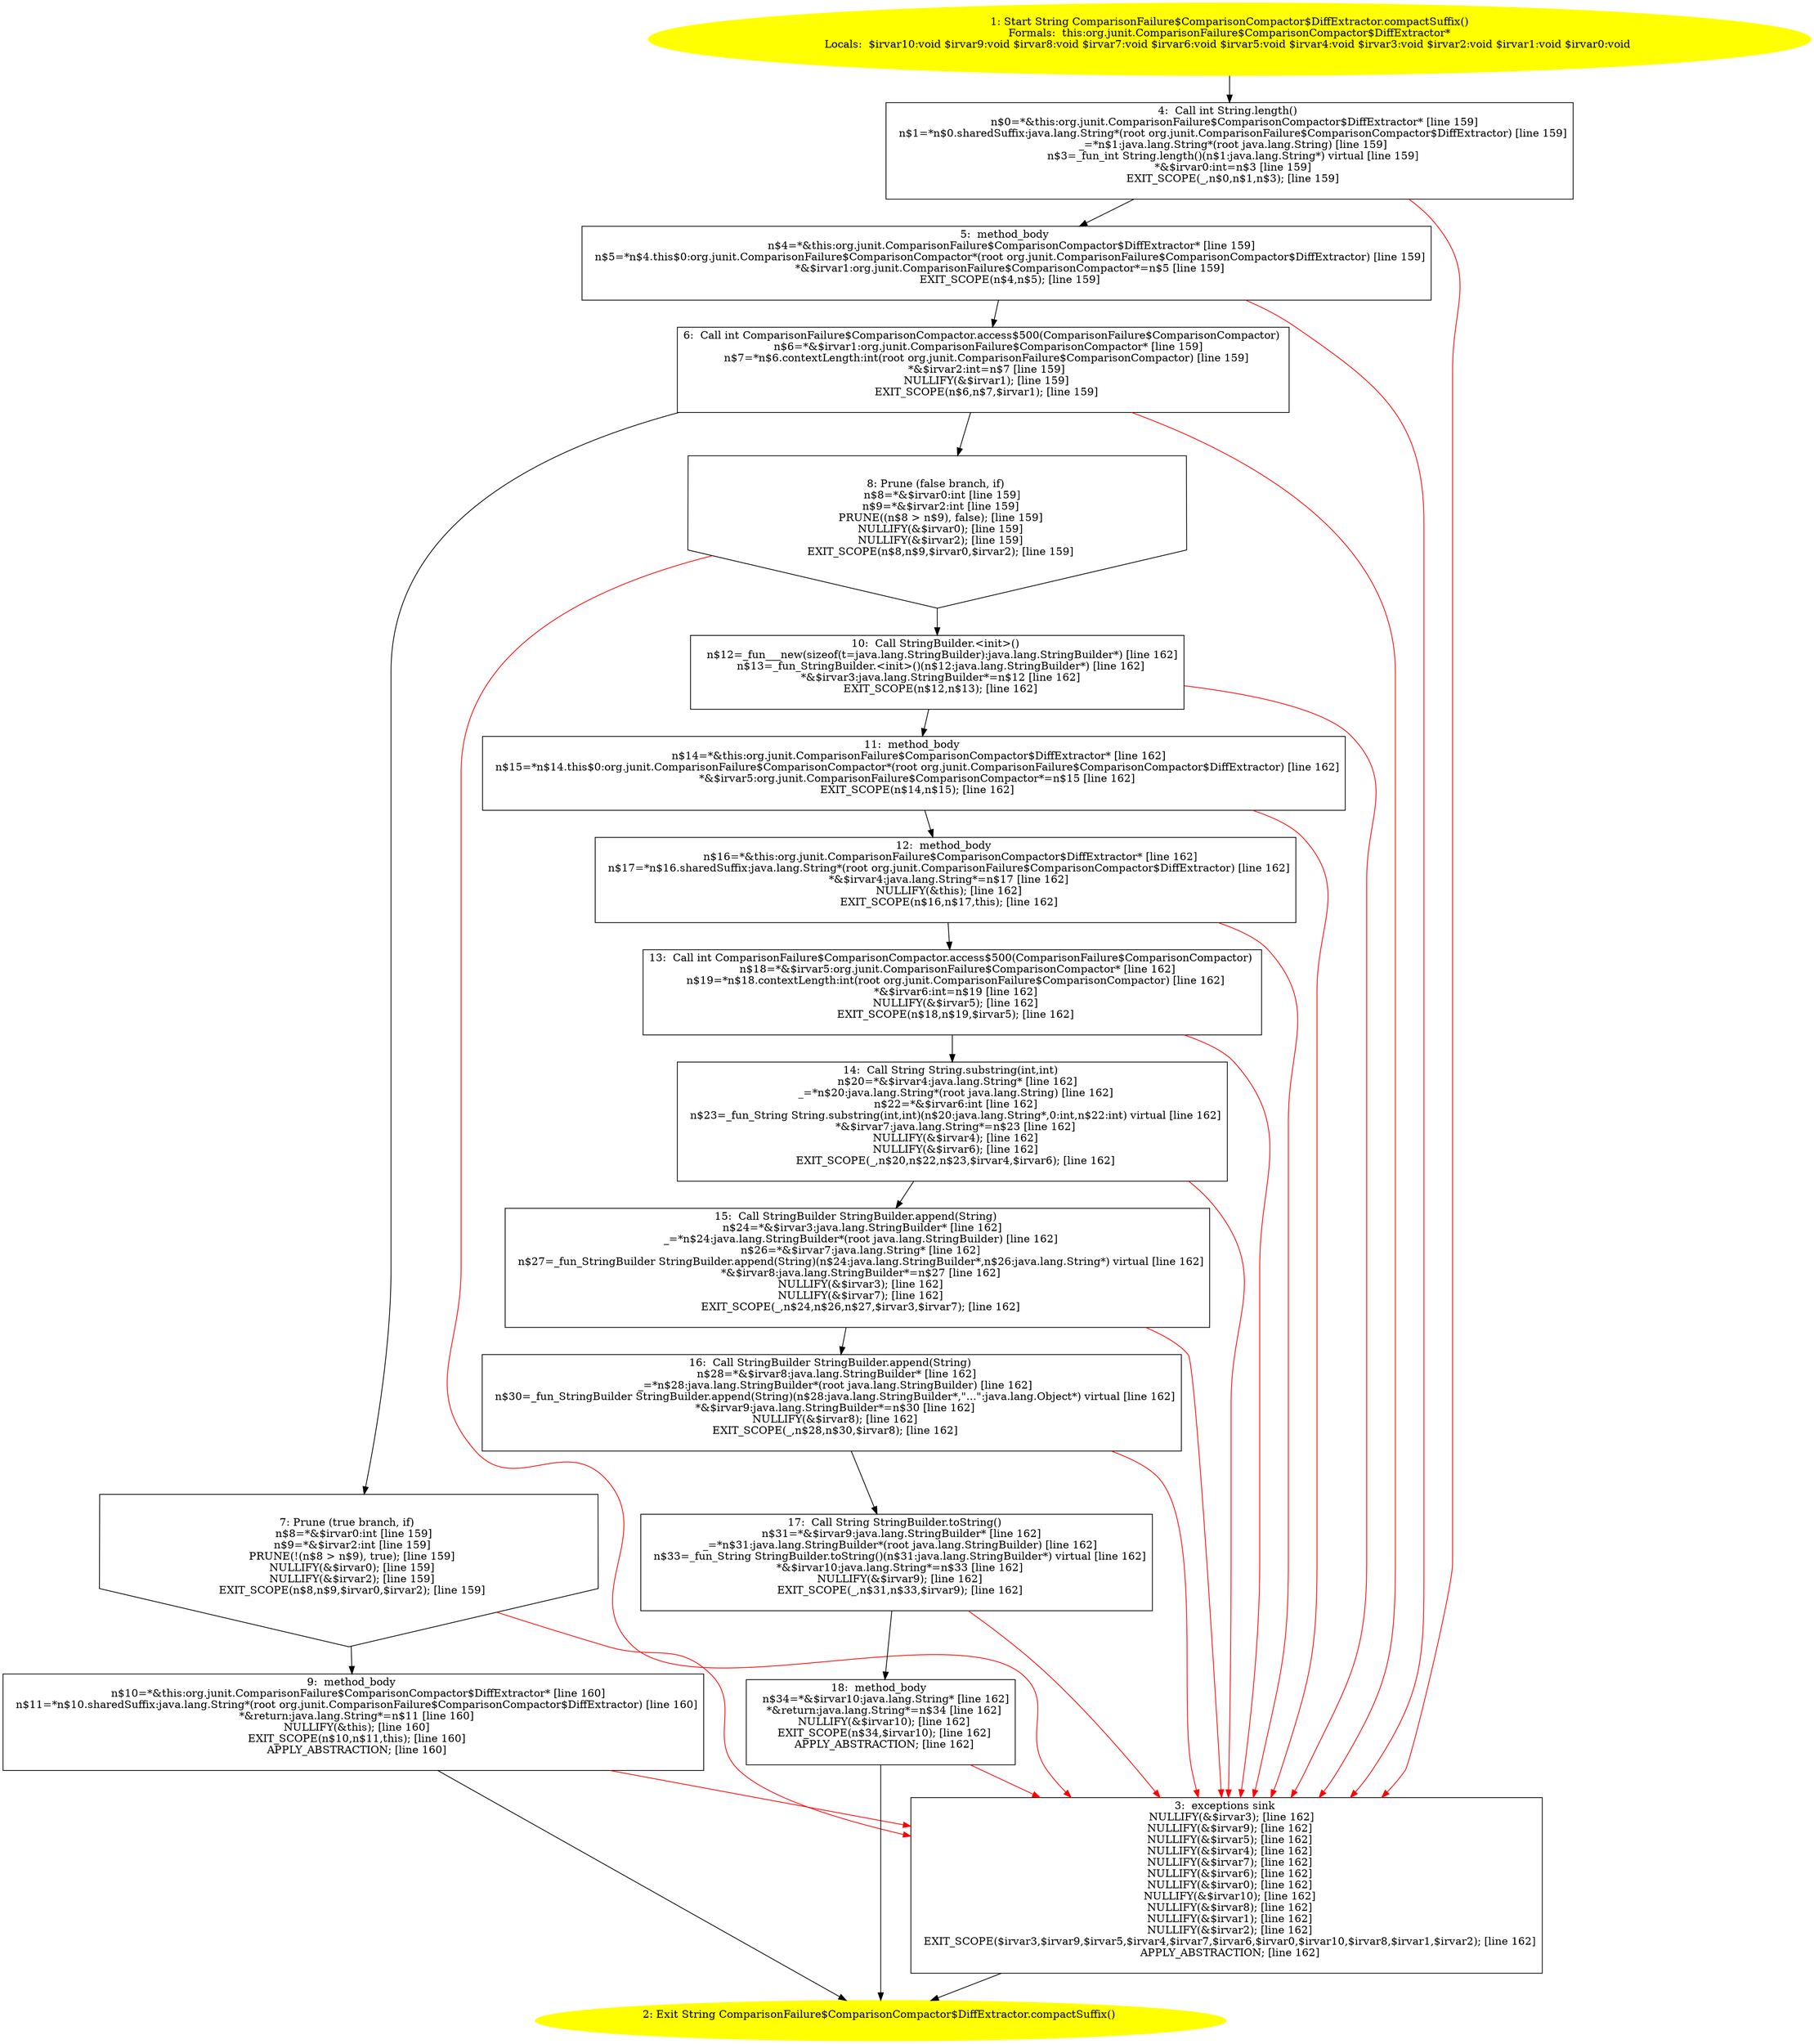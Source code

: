 /* @generated */
digraph cfg {
"org.junit.ComparisonFailure$ComparisonCompactor$DiffExtractor.compactSuffix():java.lang.String.3888c23f7ca263b56bf176ad71549069_1" [label="1: Start String ComparisonFailure$ComparisonCompactor$DiffExtractor.compactSuffix()\nFormals:  this:org.junit.ComparisonFailure$ComparisonCompactor$DiffExtractor*\nLocals:  $irvar10:void $irvar9:void $irvar8:void $irvar7:void $irvar6:void $irvar5:void $irvar4:void $irvar3:void $irvar2:void $irvar1:void $irvar0:void \n  " color=yellow style=filled]
	

	 "org.junit.ComparisonFailure$ComparisonCompactor$DiffExtractor.compactSuffix():java.lang.String.3888c23f7ca263b56bf176ad71549069_1" -> "org.junit.ComparisonFailure$ComparisonCompactor$DiffExtractor.compactSuffix():java.lang.String.3888c23f7ca263b56bf176ad71549069_4" ;
"org.junit.ComparisonFailure$ComparisonCompactor$DiffExtractor.compactSuffix():java.lang.String.3888c23f7ca263b56bf176ad71549069_2" [label="2: Exit String ComparisonFailure$ComparisonCompactor$DiffExtractor.compactSuffix() \n  " color=yellow style=filled]
	

"org.junit.ComparisonFailure$ComparisonCompactor$DiffExtractor.compactSuffix():java.lang.String.3888c23f7ca263b56bf176ad71549069_3" [label="3:  exceptions sink \n   NULLIFY(&$irvar3); [line 162]\n  NULLIFY(&$irvar9); [line 162]\n  NULLIFY(&$irvar5); [line 162]\n  NULLIFY(&$irvar4); [line 162]\n  NULLIFY(&$irvar7); [line 162]\n  NULLIFY(&$irvar6); [line 162]\n  NULLIFY(&$irvar0); [line 162]\n  NULLIFY(&$irvar10); [line 162]\n  NULLIFY(&$irvar8); [line 162]\n  NULLIFY(&$irvar1); [line 162]\n  NULLIFY(&$irvar2); [line 162]\n  EXIT_SCOPE($irvar3,$irvar9,$irvar5,$irvar4,$irvar7,$irvar6,$irvar0,$irvar10,$irvar8,$irvar1,$irvar2); [line 162]\n  APPLY_ABSTRACTION; [line 162]\n " shape="box"]
	

	 "org.junit.ComparisonFailure$ComparisonCompactor$DiffExtractor.compactSuffix():java.lang.String.3888c23f7ca263b56bf176ad71549069_3" -> "org.junit.ComparisonFailure$ComparisonCompactor$DiffExtractor.compactSuffix():java.lang.String.3888c23f7ca263b56bf176ad71549069_2" ;
"org.junit.ComparisonFailure$ComparisonCompactor$DiffExtractor.compactSuffix():java.lang.String.3888c23f7ca263b56bf176ad71549069_4" [label="4:  Call int String.length() \n   n$0=*&this:org.junit.ComparisonFailure$ComparisonCompactor$DiffExtractor* [line 159]\n  n$1=*n$0.sharedSuffix:java.lang.String*(root org.junit.ComparisonFailure$ComparisonCompactor$DiffExtractor) [line 159]\n  _=*n$1:java.lang.String*(root java.lang.String) [line 159]\n  n$3=_fun_int String.length()(n$1:java.lang.String*) virtual [line 159]\n  *&$irvar0:int=n$3 [line 159]\n  EXIT_SCOPE(_,n$0,n$1,n$3); [line 159]\n " shape="box"]
	

	 "org.junit.ComparisonFailure$ComparisonCompactor$DiffExtractor.compactSuffix():java.lang.String.3888c23f7ca263b56bf176ad71549069_4" -> "org.junit.ComparisonFailure$ComparisonCompactor$DiffExtractor.compactSuffix():java.lang.String.3888c23f7ca263b56bf176ad71549069_5" ;
	 "org.junit.ComparisonFailure$ComparisonCompactor$DiffExtractor.compactSuffix():java.lang.String.3888c23f7ca263b56bf176ad71549069_4" -> "org.junit.ComparisonFailure$ComparisonCompactor$DiffExtractor.compactSuffix():java.lang.String.3888c23f7ca263b56bf176ad71549069_3" [color="red" ];
"org.junit.ComparisonFailure$ComparisonCompactor$DiffExtractor.compactSuffix():java.lang.String.3888c23f7ca263b56bf176ad71549069_5" [label="5:  method_body \n   n$4=*&this:org.junit.ComparisonFailure$ComparisonCompactor$DiffExtractor* [line 159]\n  n$5=*n$4.this$0:org.junit.ComparisonFailure$ComparisonCompactor*(root org.junit.ComparisonFailure$ComparisonCompactor$DiffExtractor) [line 159]\n  *&$irvar1:org.junit.ComparisonFailure$ComparisonCompactor*=n$5 [line 159]\n  EXIT_SCOPE(n$4,n$5); [line 159]\n " shape="box"]
	

	 "org.junit.ComparisonFailure$ComparisonCompactor$DiffExtractor.compactSuffix():java.lang.String.3888c23f7ca263b56bf176ad71549069_5" -> "org.junit.ComparisonFailure$ComparisonCompactor$DiffExtractor.compactSuffix():java.lang.String.3888c23f7ca263b56bf176ad71549069_6" ;
	 "org.junit.ComparisonFailure$ComparisonCompactor$DiffExtractor.compactSuffix():java.lang.String.3888c23f7ca263b56bf176ad71549069_5" -> "org.junit.ComparisonFailure$ComparisonCompactor$DiffExtractor.compactSuffix():java.lang.String.3888c23f7ca263b56bf176ad71549069_3" [color="red" ];
"org.junit.ComparisonFailure$ComparisonCompactor$DiffExtractor.compactSuffix():java.lang.String.3888c23f7ca263b56bf176ad71549069_6" [label="6:  Call int ComparisonFailure$ComparisonCompactor.access$500(ComparisonFailure$ComparisonCompactor) \n   n$6=*&$irvar1:org.junit.ComparisonFailure$ComparisonCompactor* [line 159]\n  n$7=*n$6.contextLength:int(root org.junit.ComparisonFailure$ComparisonCompactor) [line 159]\n  *&$irvar2:int=n$7 [line 159]\n  NULLIFY(&$irvar1); [line 159]\n  EXIT_SCOPE(n$6,n$7,$irvar1); [line 159]\n " shape="box"]
	

	 "org.junit.ComparisonFailure$ComparisonCompactor$DiffExtractor.compactSuffix():java.lang.String.3888c23f7ca263b56bf176ad71549069_6" -> "org.junit.ComparisonFailure$ComparisonCompactor$DiffExtractor.compactSuffix():java.lang.String.3888c23f7ca263b56bf176ad71549069_7" ;
	 "org.junit.ComparisonFailure$ComparisonCompactor$DiffExtractor.compactSuffix():java.lang.String.3888c23f7ca263b56bf176ad71549069_6" -> "org.junit.ComparisonFailure$ComparisonCompactor$DiffExtractor.compactSuffix():java.lang.String.3888c23f7ca263b56bf176ad71549069_8" ;
	 "org.junit.ComparisonFailure$ComparisonCompactor$DiffExtractor.compactSuffix():java.lang.String.3888c23f7ca263b56bf176ad71549069_6" -> "org.junit.ComparisonFailure$ComparisonCompactor$DiffExtractor.compactSuffix():java.lang.String.3888c23f7ca263b56bf176ad71549069_3" [color="red" ];
"org.junit.ComparisonFailure$ComparisonCompactor$DiffExtractor.compactSuffix():java.lang.String.3888c23f7ca263b56bf176ad71549069_7" [label="7: Prune (true branch, if) \n   n$8=*&$irvar0:int [line 159]\n  n$9=*&$irvar2:int [line 159]\n  PRUNE(!(n$8 > n$9), true); [line 159]\n  NULLIFY(&$irvar0); [line 159]\n  NULLIFY(&$irvar2); [line 159]\n  EXIT_SCOPE(n$8,n$9,$irvar0,$irvar2); [line 159]\n " shape="invhouse"]
	

	 "org.junit.ComparisonFailure$ComparisonCompactor$DiffExtractor.compactSuffix():java.lang.String.3888c23f7ca263b56bf176ad71549069_7" -> "org.junit.ComparisonFailure$ComparisonCompactor$DiffExtractor.compactSuffix():java.lang.String.3888c23f7ca263b56bf176ad71549069_9" ;
	 "org.junit.ComparisonFailure$ComparisonCompactor$DiffExtractor.compactSuffix():java.lang.String.3888c23f7ca263b56bf176ad71549069_7" -> "org.junit.ComparisonFailure$ComparisonCompactor$DiffExtractor.compactSuffix():java.lang.String.3888c23f7ca263b56bf176ad71549069_3" [color="red" ];
"org.junit.ComparisonFailure$ComparisonCompactor$DiffExtractor.compactSuffix():java.lang.String.3888c23f7ca263b56bf176ad71549069_8" [label="8: Prune (false branch, if) \n   n$8=*&$irvar0:int [line 159]\n  n$9=*&$irvar2:int [line 159]\n  PRUNE((n$8 > n$9), false); [line 159]\n  NULLIFY(&$irvar0); [line 159]\n  NULLIFY(&$irvar2); [line 159]\n  EXIT_SCOPE(n$8,n$9,$irvar0,$irvar2); [line 159]\n " shape="invhouse"]
	

	 "org.junit.ComparisonFailure$ComparisonCompactor$DiffExtractor.compactSuffix():java.lang.String.3888c23f7ca263b56bf176ad71549069_8" -> "org.junit.ComparisonFailure$ComparisonCompactor$DiffExtractor.compactSuffix():java.lang.String.3888c23f7ca263b56bf176ad71549069_10" ;
	 "org.junit.ComparisonFailure$ComparisonCompactor$DiffExtractor.compactSuffix():java.lang.String.3888c23f7ca263b56bf176ad71549069_8" -> "org.junit.ComparisonFailure$ComparisonCompactor$DiffExtractor.compactSuffix():java.lang.String.3888c23f7ca263b56bf176ad71549069_3" [color="red" ];
"org.junit.ComparisonFailure$ComparisonCompactor$DiffExtractor.compactSuffix():java.lang.String.3888c23f7ca263b56bf176ad71549069_9" [label="9:  method_body \n   n$10=*&this:org.junit.ComparisonFailure$ComparisonCompactor$DiffExtractor* [line 160]\n  n$11=*n$10.sharedSuffix:java.lang.String*(root org.junit.ComparisonFailure$ComparisonCompactor$DiffExtractor) [line 160]\n  *&return:java.lang.String*=n$11 [line 160]\n  NULLIFY(&this); [line 160]\n  EXIT_SCOPE(n$10,n$11,this); [line 160]\n  APPLY_ABSTRACTION; [line 160]\n " shape="box"]
	

	 "org.junit.ComparisonFailure$ComparisonCompactor$DiffExtractor.compactSuffix():java.lang.String.3888c23f7ca263b56bf176ad71549069_9" -> "org.junit.ComparisonFailure$ComparisonCompactor$DiffExtractor.compactSuffix():java.lang.String.3888c23f7ca263b56bf176ad71549069_2" ;
	 "org.junit.ComparisonFailure$ComparisonCompactor$DiffExtractor.compactSuffix():java.lang.String.3888c23f7ca263b56bf176ad71549069_9" -> "org.junit.ComparisonFailure$ComparisonCompactor$DiffExtractor.compactSuffix():java.lang.String.3888c23f7ca263b56bf176ad71549069_3" [color="red" ];
"org.junit.ComparisonFailure$ComparisonCompactor$DiffExtractor.compactSuffix():java.lang.String.3888c23f7ca263b56bf176ad71549069_10" [label="10:  Call StringBuilder.<init>() \n   n$12=_fun___new(sizeof(t=java.lang.StringBuilder):java.lang.StringBuilder*) [line 162]\n  n$13=_fun_StringBuilder.<init>()(n$12:java.lang.StringBuilder*) [line 162]\n  *&$irvar3:java.lang.StringBuilder*=n$12 [line 162]\n  EXIT_SCOPE(n$12,n$13); [line 162]\n " shape="box"]
	

	 "org.junit.ComparisonFailure$ComparisonCompactor$DiffExtractor.compactSuffix():java.lang.String.3888c23f7ca263b56bf176ad71549069_10" -> "org.junit.ComparisonFailure$ComparisonCompactor$DiffExtractor.compactSuffix():java.lang.String.3888c23f7ca263b56bf176ad71549069_11" ;
	 "org.junit.ComparisonFailure$ComparisonCompactor$DiffExtractor.compactSuffix():java.lang.String.3888c23f7ca263b56bf176ad71549069_10" -> "org.junit.ComparisonFailure$ComparisonCompactor$DiffExtractor.compactSuffix():java.lang.String.3888c23f7ca263b56bf176ad71549069_3" [color="red" ];
"org.junit.ComparisonFailure$ComparisonCompactor$DiffExtractor.compactSuffix():java.lang.String.3888c23f7ca263b56bf176ad71549069_11" [label="11:  method_body \n   n$14=*&this:org.junit.ComparisonFailure$ComparisonCompactor$DiffExtractor* [line 162]\n  n$15=*n$14.this$0:org.junit.ComparisonFailure$ComparisonCompactor*(root org.junit.ComparisonFailure$ComparisonCompactor$DiffExtractor) [line 162]\n  *&$irvar5:org.junit.ComparisonFailure$ComparisonCompactor*=n$15 [line 162]\n  EXIT_SCOPE(n$14,n$15); [line 162]\n " shape="box"]
	

	 "org.junit.ComparisonFailure$ComparisonCompactor$DiffExtractor.compactSuffix():java.lang.String.3888c23f7ca263b56bf176ad71549069_11" -> "org.junit.ComparisonFailure$ComparisonCompactor$DiffExtractor.compactSuffix():java.lang.String.3888c23f7ca263b56bf176ad71549069_12" ;
	 "org.junit.ComparisonFailure$ComparisonCompactor$DiffExtractor.compactSuffix():java.lang.String.3888c23f7ca263b56bf176ad71549069_11" -> "org.junit.ComparisonFailure$ComparisonCompactor$DiffExtractor.compactSuffix():java.lang.String.3888c23f7ca263b56bf176ad71549069_3" [color="red" ];
"org.junit.ComparisonFailure$ComparisonCompactor$DiffExtractor.compactSuffix():java.lang.String.3888c23f7ca263b56bf176ad71549069_12" [label="12:  method_body \n   n$16=*&this:org.junit.ComparisonFailure$ComparisonCompactor$DiffExtractor* [line 162]\n  n$17=*n$16.sharedSuffix:java.lang.String*(root org.junit.ComparisonFailure$ComparisonCompactor$DiffExtractor) [line 162]\n  *&$irvar4:java.lang.String*=n$17 [line 162]\n  NULLIFY(&this); [line 162]\n  EXIT_SCOPE(n$16,n$17,this); [line 162]\n " shape="box"]
	

	 "org.junit.ComparisonFailure$ComparisonCompactor$DiffExtractor.compactSuffix():java.lang.String.3888c23f7ca263b56bf176ad71549069_12" -> "org.junit.ComparisonFailure$ComparisonCompactor$DiffExtractor.compactSuffix():java.lang.String.3888c23f7ca263b56bf176ad71549069_13" ;
	 "org.junit.ComparisonFailure$ComparisonCompactor$DiffExtractor.compactSuffix():java.lang.String.3888c23f7ca263b56bf176ad71549069_12" -> "org.junit.ComparisonFailure$ComparisonCompactor$DiffExtractor.compactSuffix():java.lang.String.3888c23f7ca263b56bf176ad71549069_3" [color="red" ];
"org.junit.ComparisonFailure$ComparisonCompactor$DiffExtractor.compactSuffix():java.lang.String.3888c23f7ca263b56bf176ad71549069_13" [label="13:  Call int ComparisonFailure$ComparisonCompactor.access$500(ComparisonFailure$ComparisonCompactor) \n   n$18=*&$irvar5:org.junit.ComparisonFailure$ComparisonCompactor* [line 162]\n  n$19=*n$18.contextLength:int(root org.junit.ComparisonFailure$ComparisonCompactor) [line 162]\n  *&$irvar6:int=n$19 [line 162]\n  NULLIFY(&$irvar5); [line 162]\n  EXIT_SCOPE(n$18,n$19,$irvar5); [line 162]\n " shape="box"]
	

	 "org.junit.ComparisonFailure$ComparisonCompactor$DiffExtractor.compactSuffix():java.lang.String.3888c23f7ca263b56bf176ad71549069_13" -> "org.junit.ComparisonFailure$ComparisonCompactor$DiffExtractor.compactSuffix():java.lang.String.3888c23f7ca263b56bf176ad71549069_14" ;
	 "org.junit.ComparisonFailure$ComparisonCompactor$DiffExtractor.compactSuffix():java.lang.String.3888c23f7ca263b56bf176ad71549069_13" -> "org.junit.ComparisonFailure$ComparisonCompactor$DiffExtractor.compactSuffix():java.lang.String.3888c23f7ca263b56bf176ad71549069_3" [color="red" ];
"org.junit.ComparisonFailure$ComparisonCompactor$DiffExtractor.compactSuffix():java.lang.String.3888c23f7ca263b56bf176ad71549069_14" [label="14:  Call String String.substring(int,int) \n   n$20=*&$irvar4:java.lang.String* [line 162]\n  _=*n$20:java.lang.String*(root java.lang.String) [line 162]\n  n$22=*&$irvar6:int [line 162]\n  n$23=_fun_String String.substring(int,int)(n$20:java.lang.String*,0:int,n$22:int) virtual [line 162]\n  *&$irvar7:java.lang.String*=n$23 [line 162]\n  NULLIFY(&$irvar4); [line 162]\n  NULLIFY(&$irvar6); [line 162]\n  EXIT_SCOPE(_,n$20,n$22,n$23,$irvar4,$irvar6); [line 162]\n " shape="box"]
	

	 "org.junit.ComparisonFailure$ComparisonCompactor$DiffExtractor.compactSuffix():java.lang.String.3888c23f7ca263b56bf176ad71549069_14" -> "org.junit.ComparisonFailure$ComparisonCompactor$DiffExtractor.compactSuffix():java.lang.String.3888c23f7ca263b56bf176ad71549069_15" ;
	 "org.junit.ComparisonFailure$ComparisonCompactor$DiffExtractor.compactSuffix():java.lang.String.3888c23f7ca263b56bf176ad71549069_14" -> "org.junit.ComparisonFailure$ComparisonCompactor$DiffExtractor.compactSuffix():java.lang.String.3888c23f7ca263b56bf176ad71549069_3" [color="red" ];
"org.junit.ComparisonFailure$ComparisonCompactor$DiffExtractor.compactSuffix():java.lang.String.3888c23f7ca263b56bf176ad71549069_15" [label="15:  Call StringBuilder StringBuilder.append(String) \n   n$24=*&$irvar3:java.lang.StringBuilder* [line 162]\n  _=*n$24:java.lang.StringBuilder*(root java.lang.StringBuilder) [line 162]\n  n$26=*&$irvar7:java.lang.String* [line 162]\n  n$27=_fun_StringBuilder StringBuilder.append(String)(n$24:java.lang.StringBuilder*,n$26:java.lang.String*) virtual [line 162]\n  *&$irvar8:java.lang.StringBuilder*=n$27 [line 162]\n  NULLIFY(&$irvar3); [line 162]\n  NULLIFY(&$irvar7); [line 162]\n  EXIT_SCOPE(_,n$24,n$26,n$27,$irvar3,$irvar7); [line 162]\n " shape="box"]
	

	 "org.junit.ComparisonFailure$ComparisonCompactor$DiffExtractor.compactSuffix():java.lang.String.3888c23f7ca263b56bf176ad71549069_15" -> "org.junit.ComparisonFailure$ComparisonCompactor$DiffExtractor.compactSuffix():java.lang.String.3888c23f7ca263b56bf176ad71549069_16" ;
	 "org.junit.ComparisonFailure$ComparisonCompactor$DiffExtractor.compactSuffix():java.lang.String.3888c23f7ca263b56bf176ad71549069_15" -> "org.junit.ComparisonFailure$ComparisonCompactor$DiffExtractor.compactSuffix():java.lang.String.3888c23f7ca263b56bf176ad71549069_3" [color="red" ];
"org.junit.ComparisonFailure$ComparisonCompactor$DiffExtractor.compactSuffix():java.lang.String.3888c23f7ca263b56bf176ad71549069_16" [label="16:  Call StringBuilder StringBuilder.append(String) \n   n$28=*&$irvar8:java.lang.StringBuilder* [line 162]\n  _=*n$28:java.lang.StringBuilder*(root java.lang.StringBuilder) [line 162]\n  n$30=_fun_StringBuilder StringBuilder.append(String)(n$28:java.lang.StringBuilder*,\"...\":java.lang.Object*) virtual [line 162]\n  *&$irvar9:java.lang.StringBuilder*=n$30 [line 162]\n  NULLIFY(&$irvar8); [line 162]\n  EXIT_SCOPE(_,n$28,n$30,$irvar8); [line 162]\n " shape="box"]
	

	 "org.junit.ComparisonFailure$ComparisonCompactor$DiffExtractor.compactSuffix():java.lang.String.3888c23f7ca263b56bf176ad71549069_16" -> "org.junit.ComparisonFailure$ComparisonCompactor$DiffExtractor.compactSuffix():java.lang.String.3888c23f7ca263b56bf176ad71549069_17" ;
	 "org.junit.ComparisonFailure$ComparisonCompactor$DiffExtractor.compactSuffix():java.lang.String.3888c23f7ca263b56bf176ad71549069_16" -> "org.junit.ComparisonFailure$ComparisonCompactor$DiffExtractor.compactSuffix():java.lang.String.3888c23f7ca263b56bf176ad71549069_3" [color="red" ];
"org.junit.ComparisonFailure$ComparisonCompactor$DiffExtractor.compactSuffix():java.lang.String.3888c23f7ca263b56bf176ad71549069_17" [label="17:  Call String StringBuilder.toString() \n   n$31=*&$irvar9:java.lang.StringBuilder* [line 162]\n  _=*n$31:java.lang.StringBuilder*(root java.lang.StringBuilder) [line 162]\n  n$33=_fun_String StringBuilder.toString()(n$31:java.lang.StringBuilder*) virtual [line 162]\n  *&$irvar10:java.lang.String*=n$33 [line 162]\n  NULLIFY(&$irvar9); [line 162]\n  EXIT_SCOPE(_,n$31,n$33,$irvar9); [line 162]\n " shape="box"]
	

	 "org.junit.ComparisonFailure$ComparisonCompactor$DiffExtractor.compactSuffix():java.lang.String.3888c23f7ca263b56bf176ad71549069_17" -> "org.junit.ComparisonFailure$ComparisonCompactor$DiffExtractor.compactSuffix():java.lang.String.3888c23f7ca263b56bf176ad71549069_18" ;
	 "org.junit.ComparisonFailure$ComparisonCompactor$DiffExtractor.compactSuffix():java.lang.String.3888c23f7ca263b56bf176ad71549069_17" -> "org.junit.ComparisonFailure$ComparisonCompactor$DiffExtractor.compactSuffix():java.lang.String.3888c23f7ca263b56bf176ad71549069_3" [color="red" ];
"org.junit.ComparisonFailure$ComparisonCompactor$DiffExtractor.compactSuffix():java.lang.String.3888c23f7ca263b56bf176ad71549069_18" [label="18:  method_body \n   n$34=*&$irvar10:java.lang.String* [line 162]\n  *&return:java.lang.String*=n$34 [line 162]\n  NULLIFY(&$irvar10); [line 162]\n  EXIT_SCOPE(n$34,$irvar10); [line 162]\n  APPLY_ABSTRACTION; [line 162]\n " shape="box"]
	

	 "org.junit.ComparisonFailure$ComparisonCompactor$DiffExtractor.compactSuffix():java.lang.String.3888c23f7ca263b56bf176ad71549069_18" -> "org.junit.ComparisonFailure$ComparisonCompactor$DiffExtractor.compactSuffix():java.lang.String.3888c23f7ca263b56bf176ad71549069_2" ;
	 "org.junit.ComparisonFailure$ComparisonCompactor$DiffExtractor.compactSuffix():java.lang.String.3888c23f7ca263b56bf176ad71549069_18" -> "org.junit.ComparisonFailure$ComparisonCompactor$DiffExtractor.compactSuffix():java.lang.String.3888c23f7ca263b56bf176ad71549069_3" [color="red" ];
}
